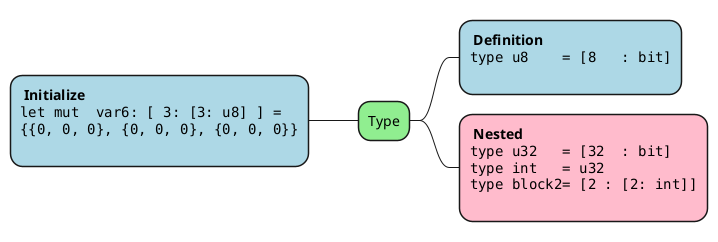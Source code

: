 @startmindmap
<style>
mindmapDiagram {
    node {
        BackgroundColor lightGreen
    }
    :depth(1) {
      BackGroundColor lightBlue
    }
}
</style>
* Type
**: **Definition**
<code>
type u8    = [8   : bit]
</code>
;
**[#FFBBCC]: **Nested**
<code>
type u32   = [32  : bit]
type int   = u32
type block2= [2 : [2: int]]
</code>
;
left side
**: **Initialize**
<code>
let mut  var6: [ 3: [3: u8] ] =
{{0, 0, 0}, {0, 0, 0}, {0, 0, 0}}
</code>
;
@endmindmap